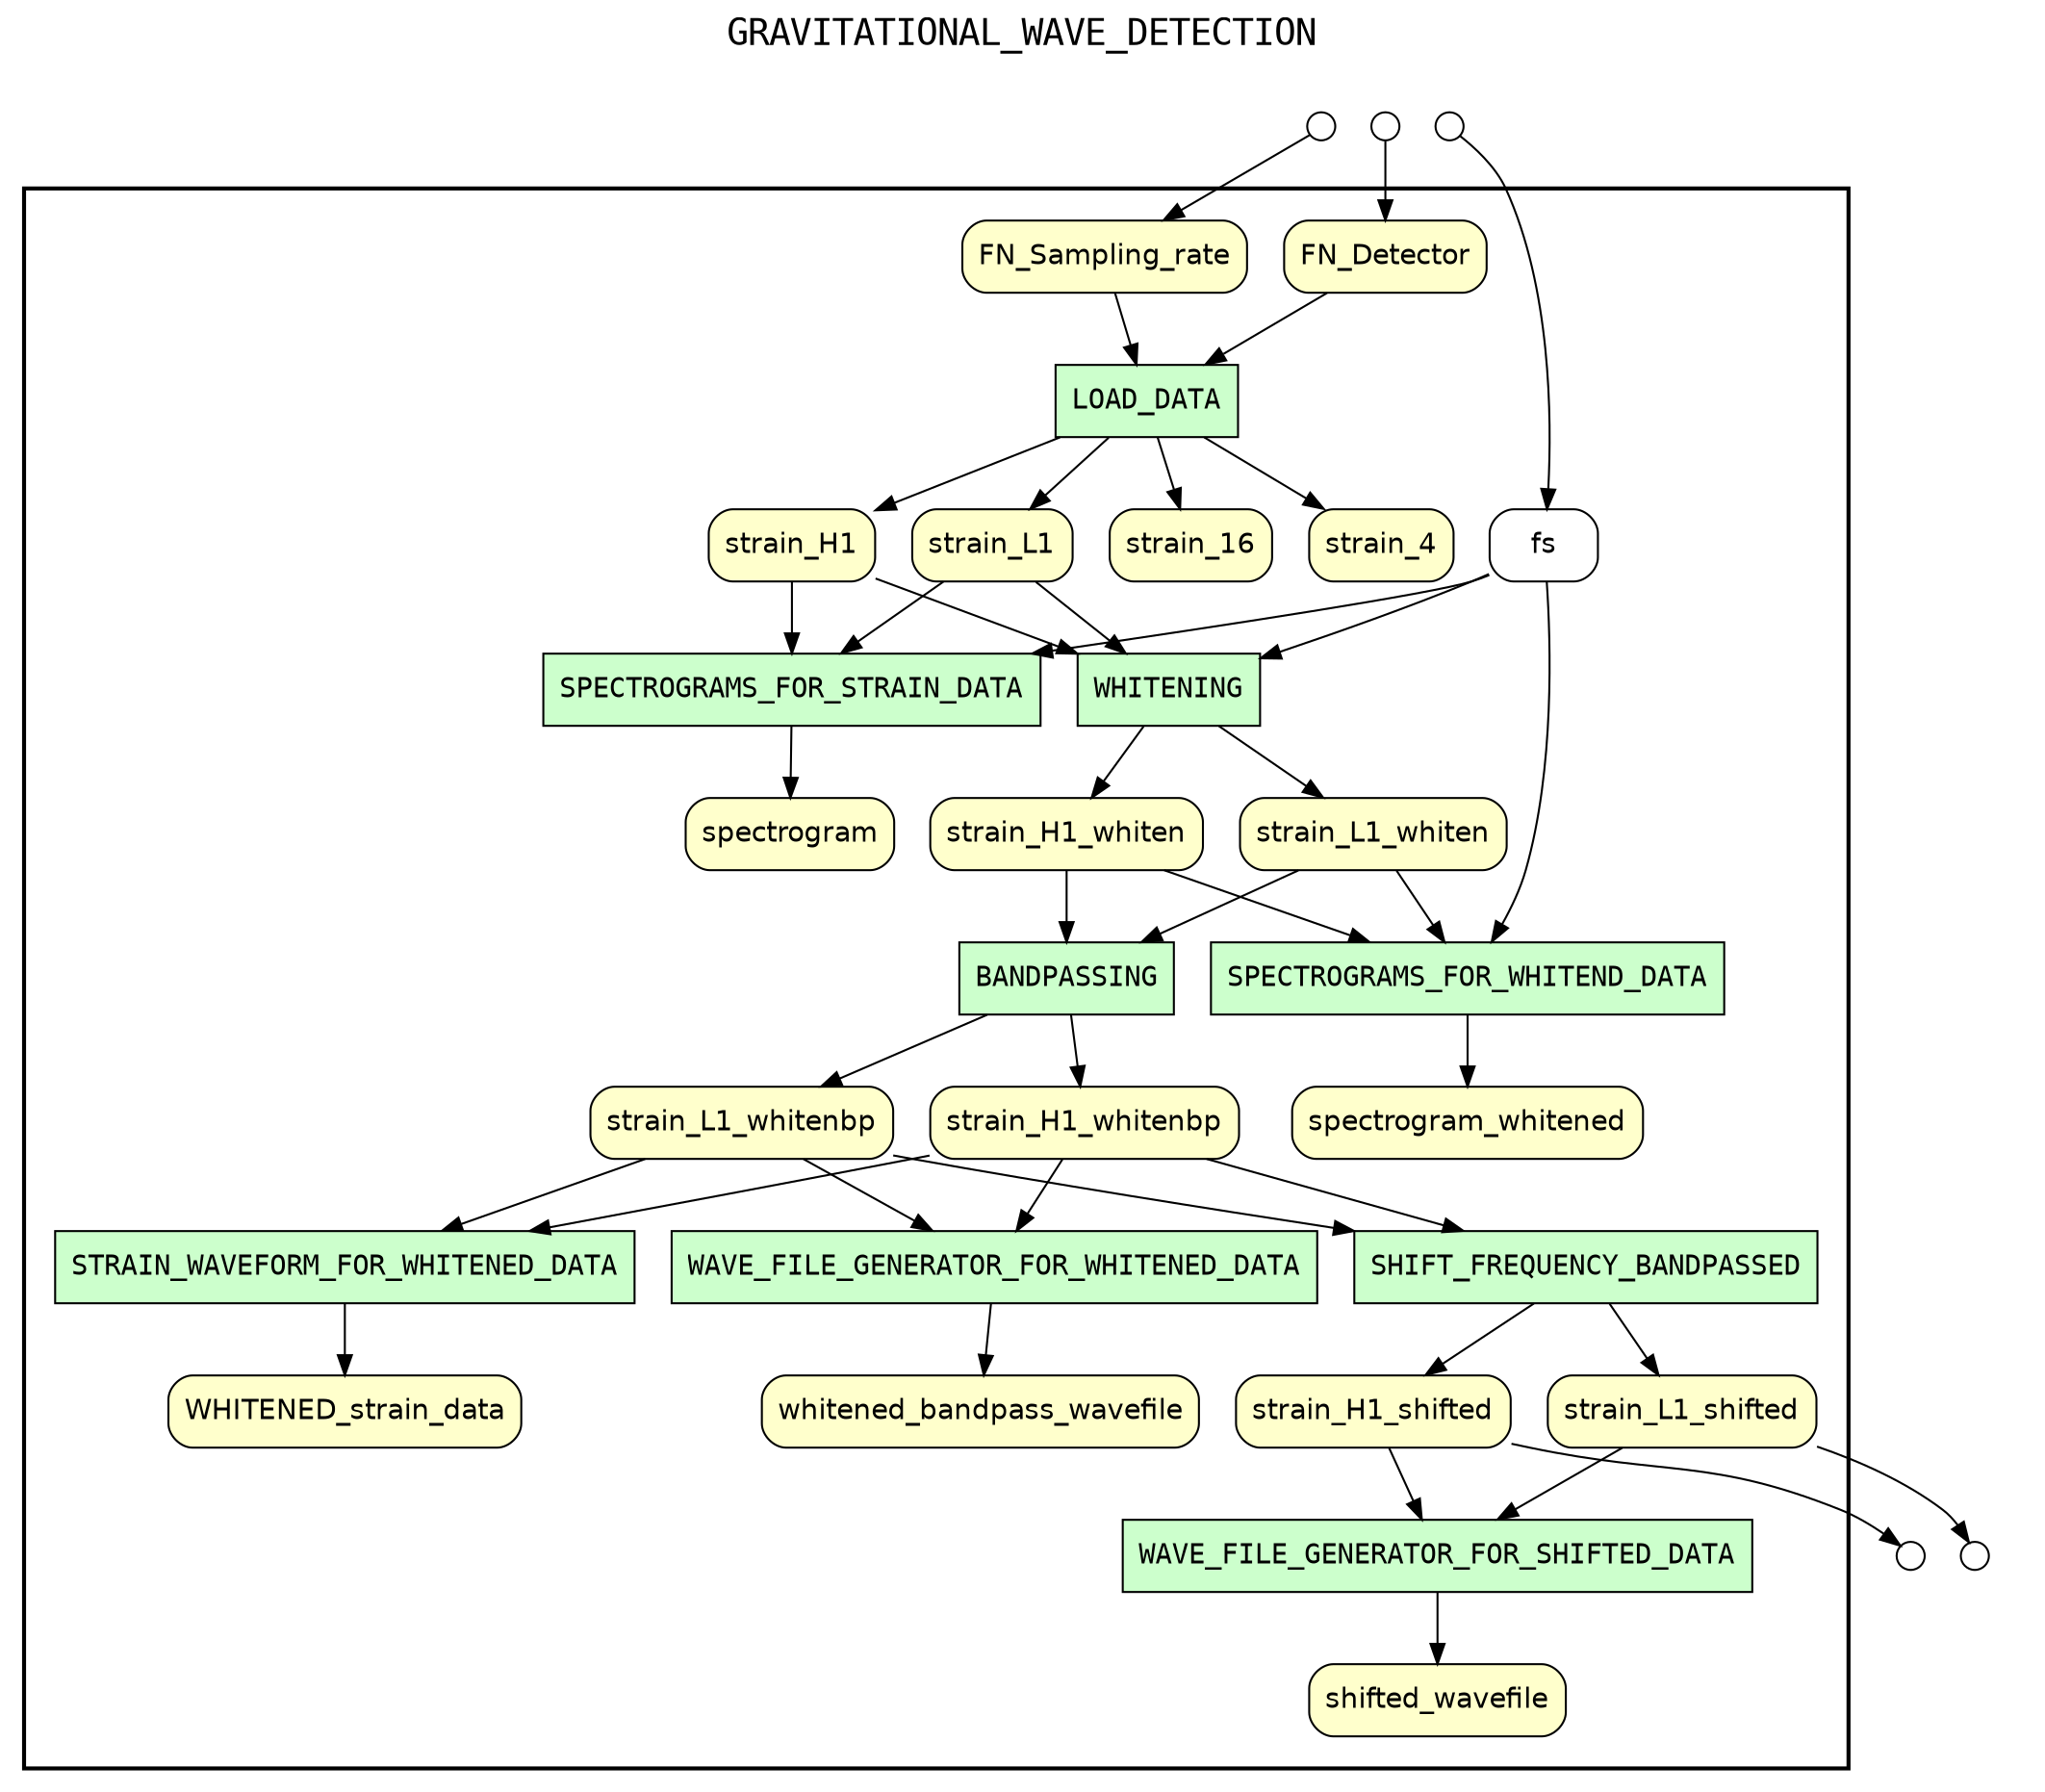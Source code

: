 
digraph yw_data_view {
rankdir=TB
fontname=Courier; fontsize=18; labelloc=t
label="GRAVITATIONAL_WAVE_DETECTION"
subgraph cluster_workflow { label=""; color=black; penwidth=2
subgraph cluster_workflow_inner { label=""; color=white
node[shape=box style="filled" fillcolor="#CCFFCC" peripheries=1 fontname=Courier]
LOAD_DATA
WHITENING
BANDPASSING
STRAIN_WAVEFORM_FOR_WHITENED_DATA
SPECTROGRAMS_FOR_STRAIN_DATA
SPECTROGRAMS_FOR_WHITEND_DATA
WAVE_FILE_GENERATOR_FOR_WHITENED_DATA
SHIFT_FREQUENCY_BANDPASSED
WAVE_FILE_GENERATOR_FOR_SHIFTED_DATA
node[shape=box style="filled" fillcolor="#CCFFCC" peripheries=1 fontname=Courier]
node[shape=box style="rounded,filled" fillcolor="#FFFFCC" peripheries=1 fontname=Helvetica]
FN_Detector
FN_Sampling_rate
strain_H1
strain_L1
strain_16
strain_4
strain_H1_whiten
strain_L1_whiten
strain_H1_whitenbp
strain_L1_whitenbp
WHITENED_strain_data
spectrogram
spectrogram_whitened
whitened_bandpass_wavefile
strain_H1_shifted
strain_L1_shifted
shifted_wavefile
node[shape=box style="rounded,filled" fillcolor="#FFFFFF" peripheries=1 fontname=Helvetica]
fs
}}
subgraph cluster_inflows { label=""; color=white; penwidth=2
subgraph cluster_inflows_inner { label=""; color=white
node[shape=circle fillcolor="#FFFFFF" peripheries=1 width=0.2]
fs_inflow [label=""]
FN_Detector_inflow [label=""]
FN_Sampling_rate_inflow [label=""]
}}
subgraph cluster_outflows { label=""; color=white; penwidth=2
subgraph cluster_outflows_inner { label=""; color=white
node[shape=circle fillcolor="#FFFFFF" peripheries=1 width=0.2]
strain_L1_shifted_outflow [label=""]
strain_H1_shifted_outflow [label=""]
}}
FN_Detector -> LOAD_DATA
FN_Sampling_rate -> LOAD_DATA
strain_H1 -> WHITENING
strain_H1 -> SPECTROGRAMS_FOR_STRAIN_DATA
strain_L1 -> WHITENING
strain_L1 -> SPECTROGRAMS_FOR_STRAIN_DATA
fs -> WHITENING
fs -> SPECTROGRAMS_FOR_STRAIN_DATA
fs -> SPECTROGRAMS_FOR_WHITEND_DATA
strain_H1_whiten -> BANDPASSING
strain_H1_whiten -> SPECTROGRAMS_FOR_WHITEND_DATA
strain_L1_whiten -> BANDPASSING
strain_L1_whiten -> SPECTROGRAMS_FOR_WHITEND_DATA
strain_H1_whitenbp -> STRAIN_WAVEFORM_FOR_WHITENED_DATA
strain_H1_whitenbp -> WAVE_FILE_GENERATOR_FOR_WHITENED_DATA
strain_H1_whitenbp -> SHIFT_FREQUENCY_BANDPASSED
strain_L1_whitenbp -> STRAIN_WAVEFORM_FOR_WHITENED_DATA
strain_L1_whitenbp -> WAVE_FILE_GENERATOR_FOR_WHITENED_DATA
strain_L1_whitenbp -> SHIFT_FREQUENCY_BANDPASSED
strain_H1_shifted -> WAVE_FILE_GENERATOR_FOR_SHIFTED_DATA
strain_L1_shifted -> WAVE_FILE_GENERATOR_FOR_SHIFTED_DATA
LOAD_DATA -> strain_H1
LOAD_DATA -> strain_L1
LOAD_DATA -> strain_16
LOAD_DATA -> strain_4
WHITENING -> strain_H1_whiten
WHITENING -> strain_L1_whiten
BANDPASSING -> strain_H1_whitenbp
BANDPASSING -> strain_L1_whitenbp
STRAIN_WAVEFORM_FOR_WHITENED_DATA -> WHITENED_strain_data
SPECTROGRAMS_FOR_STRAIN_DATA -> spectrogram
SPECTROGRAMS_FOR_WHITEND_DATA -> spectrogram_whitened
WAVE_FILE_GENERATOR_FOR_WHITENED_DATA -> whitened_bandpass_wavefile
SHIFT_FREQUENCY_BANDPASSED -> strain_H1_shifted
SHIFT_FREQUENCY_BANDPASSED -> strain_L1_shifted
WAVE_FILE_GENERATOR_FOR_SHIFTED_DATA -> shifted_wavefile
fs_inflow -> fs
FN_Detector_inflow -> FN_Detector
FN_Sampling_rate_inflow -> FN_Sampling_rate
strain_L1_shifted -> strain_L1_shifted_outflow
strain_H1_shifted -> strain_H1_shifted_outflow
}

